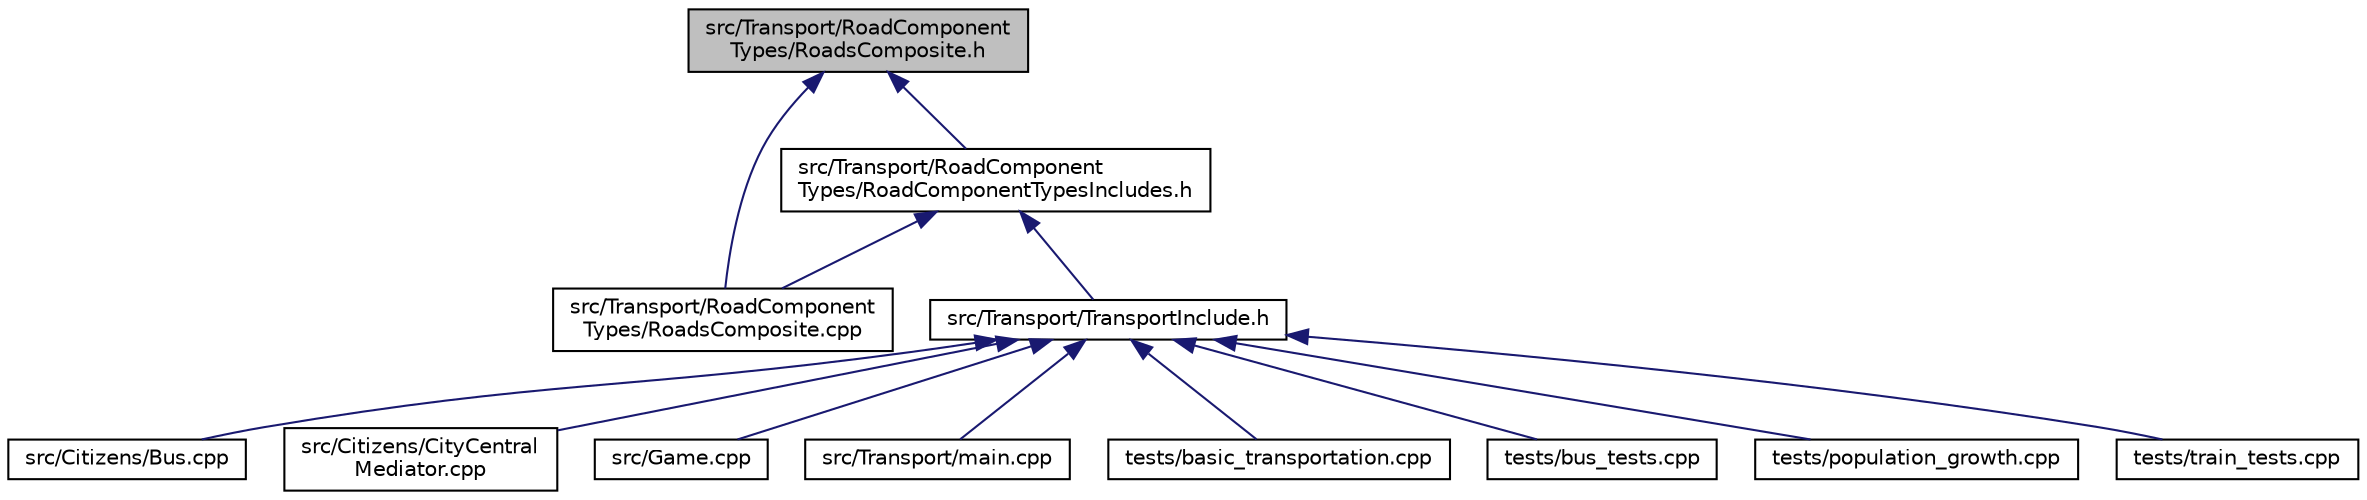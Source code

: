 digraph "src/Transport/RoadComponentTypes/RoadsComposite.h"
{
 // LATEX_PDF_SIZE
  edge [fontname="Helvetica",fontsize="10",labelfontname="Helvetica",labelfontsize="10"];
  node [fontname="Helvetica",fontsize="10",shape=record];
  Node1 [label="src/Transport/RoadComponent\lTypes/RoadsComposite.h",height=0.2,width=0.4,color="black", fillcolor="grey75", style="filled", fontcolor="black",tooltip=" "];
  Node1 -> Node2 [dir="back",color="midnightblue",fontsize="10",style="solid",fontname="Helvetica"];
  Node2 [label="src/Transport/RoadComponent\lTypes/RoadComponentTypesIncludes.h",height=0.2,width=0.4,color="black", fillcolor="white", style="filled",URL="$RoadComponentTypesIncludes_8h.html",tooltip=" "];
  Node2 -> Node3 [dir="back",color="midnightblue",fontsize="10",style="solid",fontname="Helvetica"];
  Node3 [label="src/Transport/RoadComponent\lTypes/RoadsComposite.cpp",height=0.2,width=0.4,color="black", fillcolor="white", style="filled",URL="$RoadsComposite_8cpp.html",tooltip=" "];
  Node2 -> Node4 [dir="back",color="midnightblue",fontsize="10",style="solid",fontname="Helvetica"];
  Node4 [label="src/Transport/TransportInclude.h",height=0.2,width=0.4,color="black", fillcolor="white", style="filled",URL="$TransportInclude_8h.html",tooltip=" "];
  Node4 -> Node5 [dir="back",color="midnightblue",fontsize="10",style="solid",fontname="Helvetica"];
  Node5 [label="src/Citizens/Bus.cpp",height=0.2,width=0.4,color="black", fillcolor="white", style="filled",URL="$Bus_8cpp.html",tooltip=" "];
  Node4 -> Node6 [dir="back",color="midnightblue",fontsize="10",style="solid",fontname="Helvetica"];
  Node6 [label="src/Citizens/CityCentral\lMediator.cpp",height=0.2,width=0.4,color="black", fillcolor="white", style="filled",URL="$CityCentralMediator_8cpp.html",tooltip=" "];
  Node4 -> Node7 [dir="back",color="midnightblue",fontsize="10",style="solid",fontname="Helvetica"];
  Node7 [label="src/Game.cpp",height=0.2,width=0.4,color="black", fillcolor="white", style="filled",URL="$Game_8cpp.html",tooltip=" "];
  Node4 -> Node8 [dir="back",color="midnightblue",fontsize="10",style="solid",fontname="Helvetica"];
  Node8 [label="src/Transport/main.cpp",height=0.2,width=0.4,color="black", fillcolor="white", style="filled",URL="$Transport_2main_8cpp.html",tooltip=" "];
  Node4 -> Node9 [dir="back",color="midnightblue",fontsize="10",style="solid",fontname="Helvetica"];
  Node9 [label="tests/basic_transportation.cpp",height=0.2,width=0.4,color="black", fillcolor="white", style="filled",URL="$basic__transportation_8cpp.html",tooltip=" "];
  Node4 -> Node10 [dir="back",color="midnightblue",fontsize="10",style="solid",fontname="Helvetica"];
  Node10 [label="tests/bus_tests.cpp",height=0.2,width=0.4,color="black", fillcolor="white", style="filled",URL="$bus__tests_8cpp.html",tooltip=" "];
  Node4 -> Node11 [dir="back",color="midnightblue",fontsize="10",style="solid",fontname="Helvetica"];
  Node11 [label="tests/population_growth.cpp",height=0.2,width=0.4,color="black", fillcolor="white", style="filled",URL="$population__growth_8cpp.html",tooltip=" "];
  Node4 -> Node12 [dir="back",color="midnightblue",fontsize="10",style="solid",fontname="Helvetica"];
  Node12 [label="tests/train_tests.cpp",height=0.2,width=0.4,color="black", fillcolor="white", style="filled",URL="$train__tests_8cpp.html",tooltip=" "];
  Node1 -> Node3 [dir="back",color="midnightblue",fontsize="10",style="solid",fontname="Helvetica"];
}

